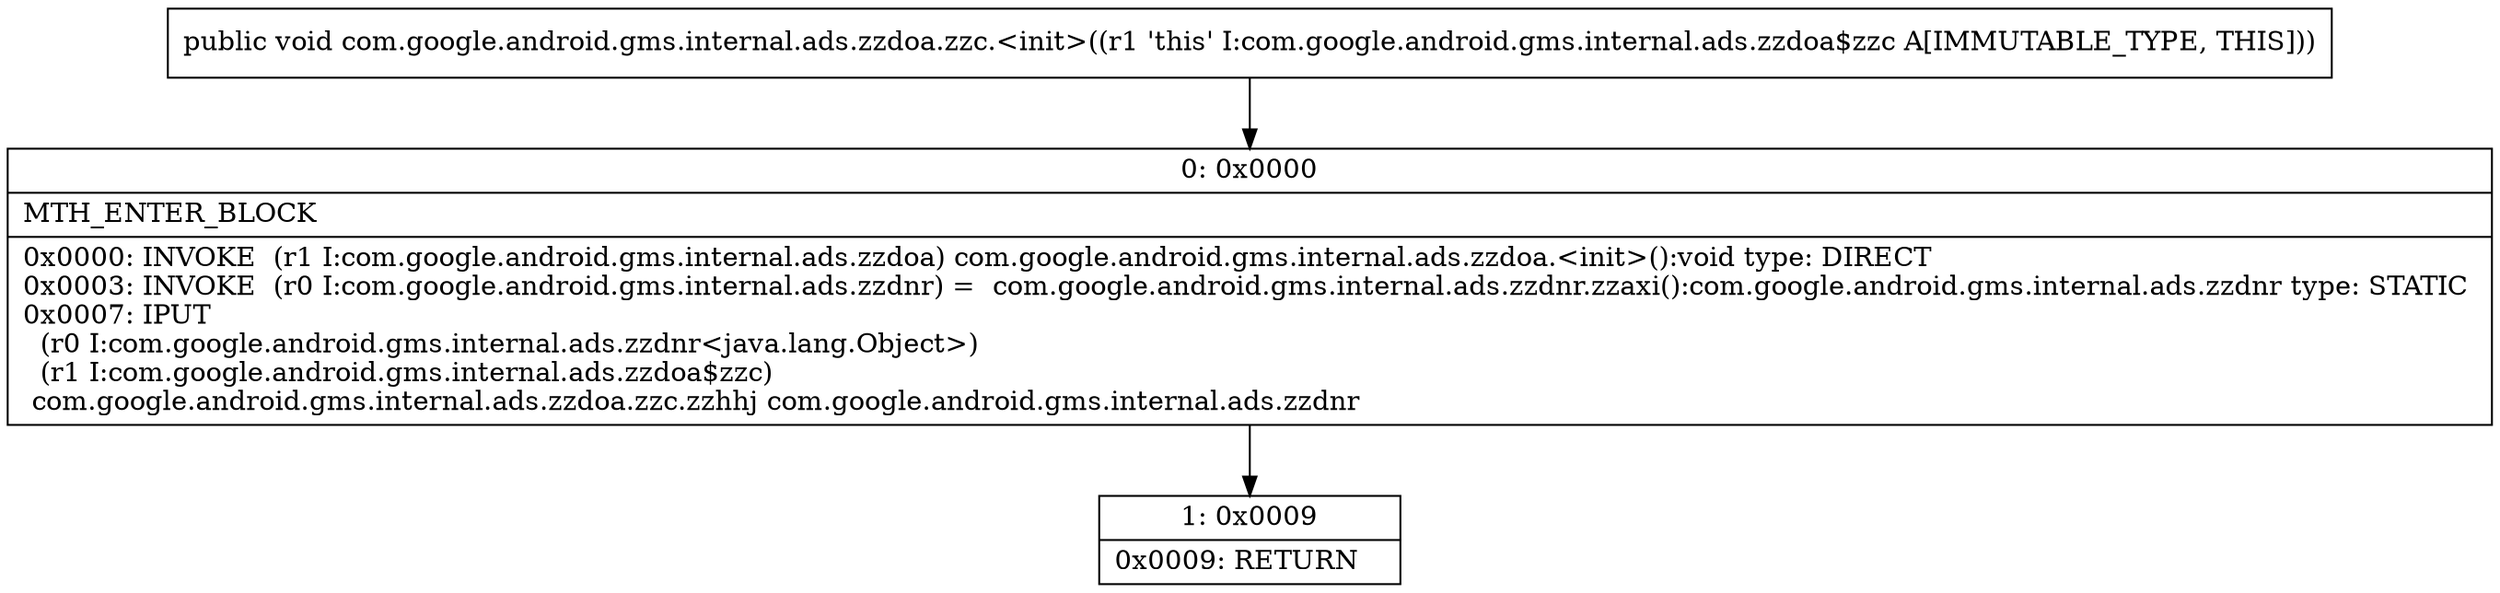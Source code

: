 digraph "CFG forcom.google.android.gms.internal.ads.zzdoa.zzc.\<init\>()V" {
Node_0 [shape=record,label="{0\:\ 0x0000|MTH_ENTER_BLOCK\l|0x0000: INVOKE  (r1 I:com.google.android.gms.internal.ads.zzdoa) com.google.android.gms.internal.ads.zzdoa.\<init\>():void type: DIRECT \l0x0003: INVOKE  (r0 I:com.google.android.gms.internal.ads.zzdnr) =  com.google.android.gms.internal.ads.zzdnr.zzaxi():com.google.android.gms.internal.ads.zzdnr type: STATIC \l0x0007: IPUT  \l  (r0 I:com.google.android.gms.internal.ads.zzdnr\<java.lang.Object\>)\l  (r1 I:com.google.android.gms.internal.ads.zzdoa$zzc)\l com.google.android.gms.internal.ads.zzdoa.zzc.zzhhj com.google.android.gms.internal.ads.zzdnr \l}"];
Node_1 [shape=record,label="{1\:\ 0x0009|0x0009: RETURN   \l}"];
MethodNode[shape=record,label="{public void com.google.android.gms.internal.ads.zzdoa.zzc.\<init\>((r1 'this' I:com.google.android.gms.internal.ads.zzdoa$zzc A[IMMUTABLE_TYPE, THIS])) }"];
MethodNode -> Node_0;
Node_0 -> Node_1;
}

